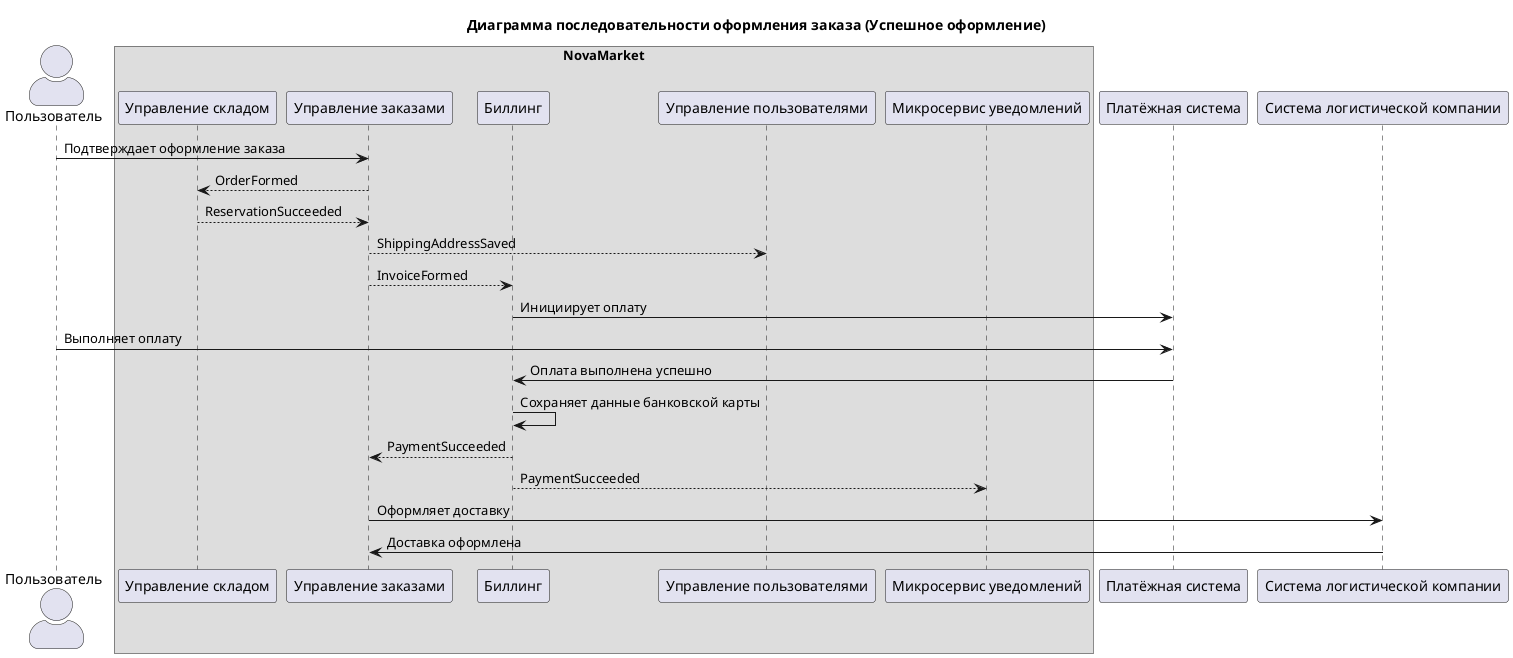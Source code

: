 @startuml
skinparam actorStyle awesome

title Диаграмма последовательности оформления заказа (Успешное оформление)

actor Пользователь  as user

box "NovaMarket"
    participant "Управление складом" as warehouse
    participant "Управление заказами" as orders_manager
    participant "Биллинг" as billing
    participant "Управление пользователями" as users_manager
    participant "Микросервис уведомлений" as notifications
end box

participant "Платёжная система" as payment_gateway
participant "Система логистической компании" as logistic_gateway

user -> orders_manager: Подтверждает оформление заказа
orders_manager --> warehouse: OrderFormed
warehouse --> orders_manager: ReservationSucceeded
orders_manager --> users_manager: ShippingAddressSaved
orders_manager --> billing: InvoiceFormed
billing -> payment_gateway: Инициирует оплату
user -> payment_gateway: Выполняет оплату
payment_gateway -> billing: Оплата выполнена успешно
billing -> billing: Сохраняет данные банковской карты
billing --> orders_manager: PaymentSucceeded
billing --> notifications: PaymentSucceeded
orders_manager -> logistic_gateway: Оформляет доставку
logistic_gateway -> orders_manager: Доставка оформлена

@enduml